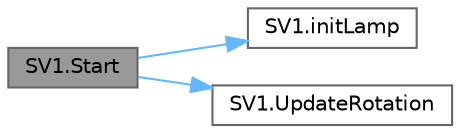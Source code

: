 digraph "SV1.Start"
{
 // LATEX_PDF_SIZE
  bgcolor="transparent";
  edge [fontname=Helvetica,fontsize=10,labelfontname=Helvetica,labelfontsize=10];
  node [fontname=Helvetica,fontsize=10,shape=box,height=0.2,width=0.4];
  rankdir="LR";
  Node1 [id="Node000001",label="SV1.Start",height=0.2,width=0.4,color="gray40", fillcolor="grey60", style="filled", fontcolor="black",tooltip="This method initializes a SV1 instance, sets the initial rotation of the switch and initializes the s..."];
  Node1 -> Node2 [id="edge1_Node000001_Node000002",color="steelblue1",style="solid",tooltip=" "];
  Node2 [id="Node000002",label="SV1.initLamp",height=0.2,width=0.4,color="grey40", fillcolor="white", style="filled",URL="$class_s_v1.html#a5f70c9aee2edcab650e107960c31d646",tooltip="This method initialises the switches lamp."];
  Node1 -> Node3 [id="edge2_Node000001_Node000003",color="steelblue1",style="solid",tooltip=" "];
  Node3 [id="Node000003",label="SV1.UpdateRotation",height=0.2,width=0.4,color="grey40", fillcolor="white", style="filled",URL="$class_s_v1.html#aa3523c53ff22512cd87b96a57a195d2c",tooltip="This method updates the rotation of the switch."];
}
